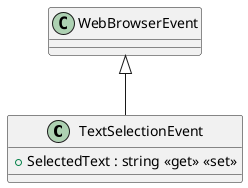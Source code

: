 @startuml
class TextSelectionEvent {
    + SelectedText : string <<get>> <<set>>
}
WebBrowserEvent <|-- TextSelectionEvent
@enduml
